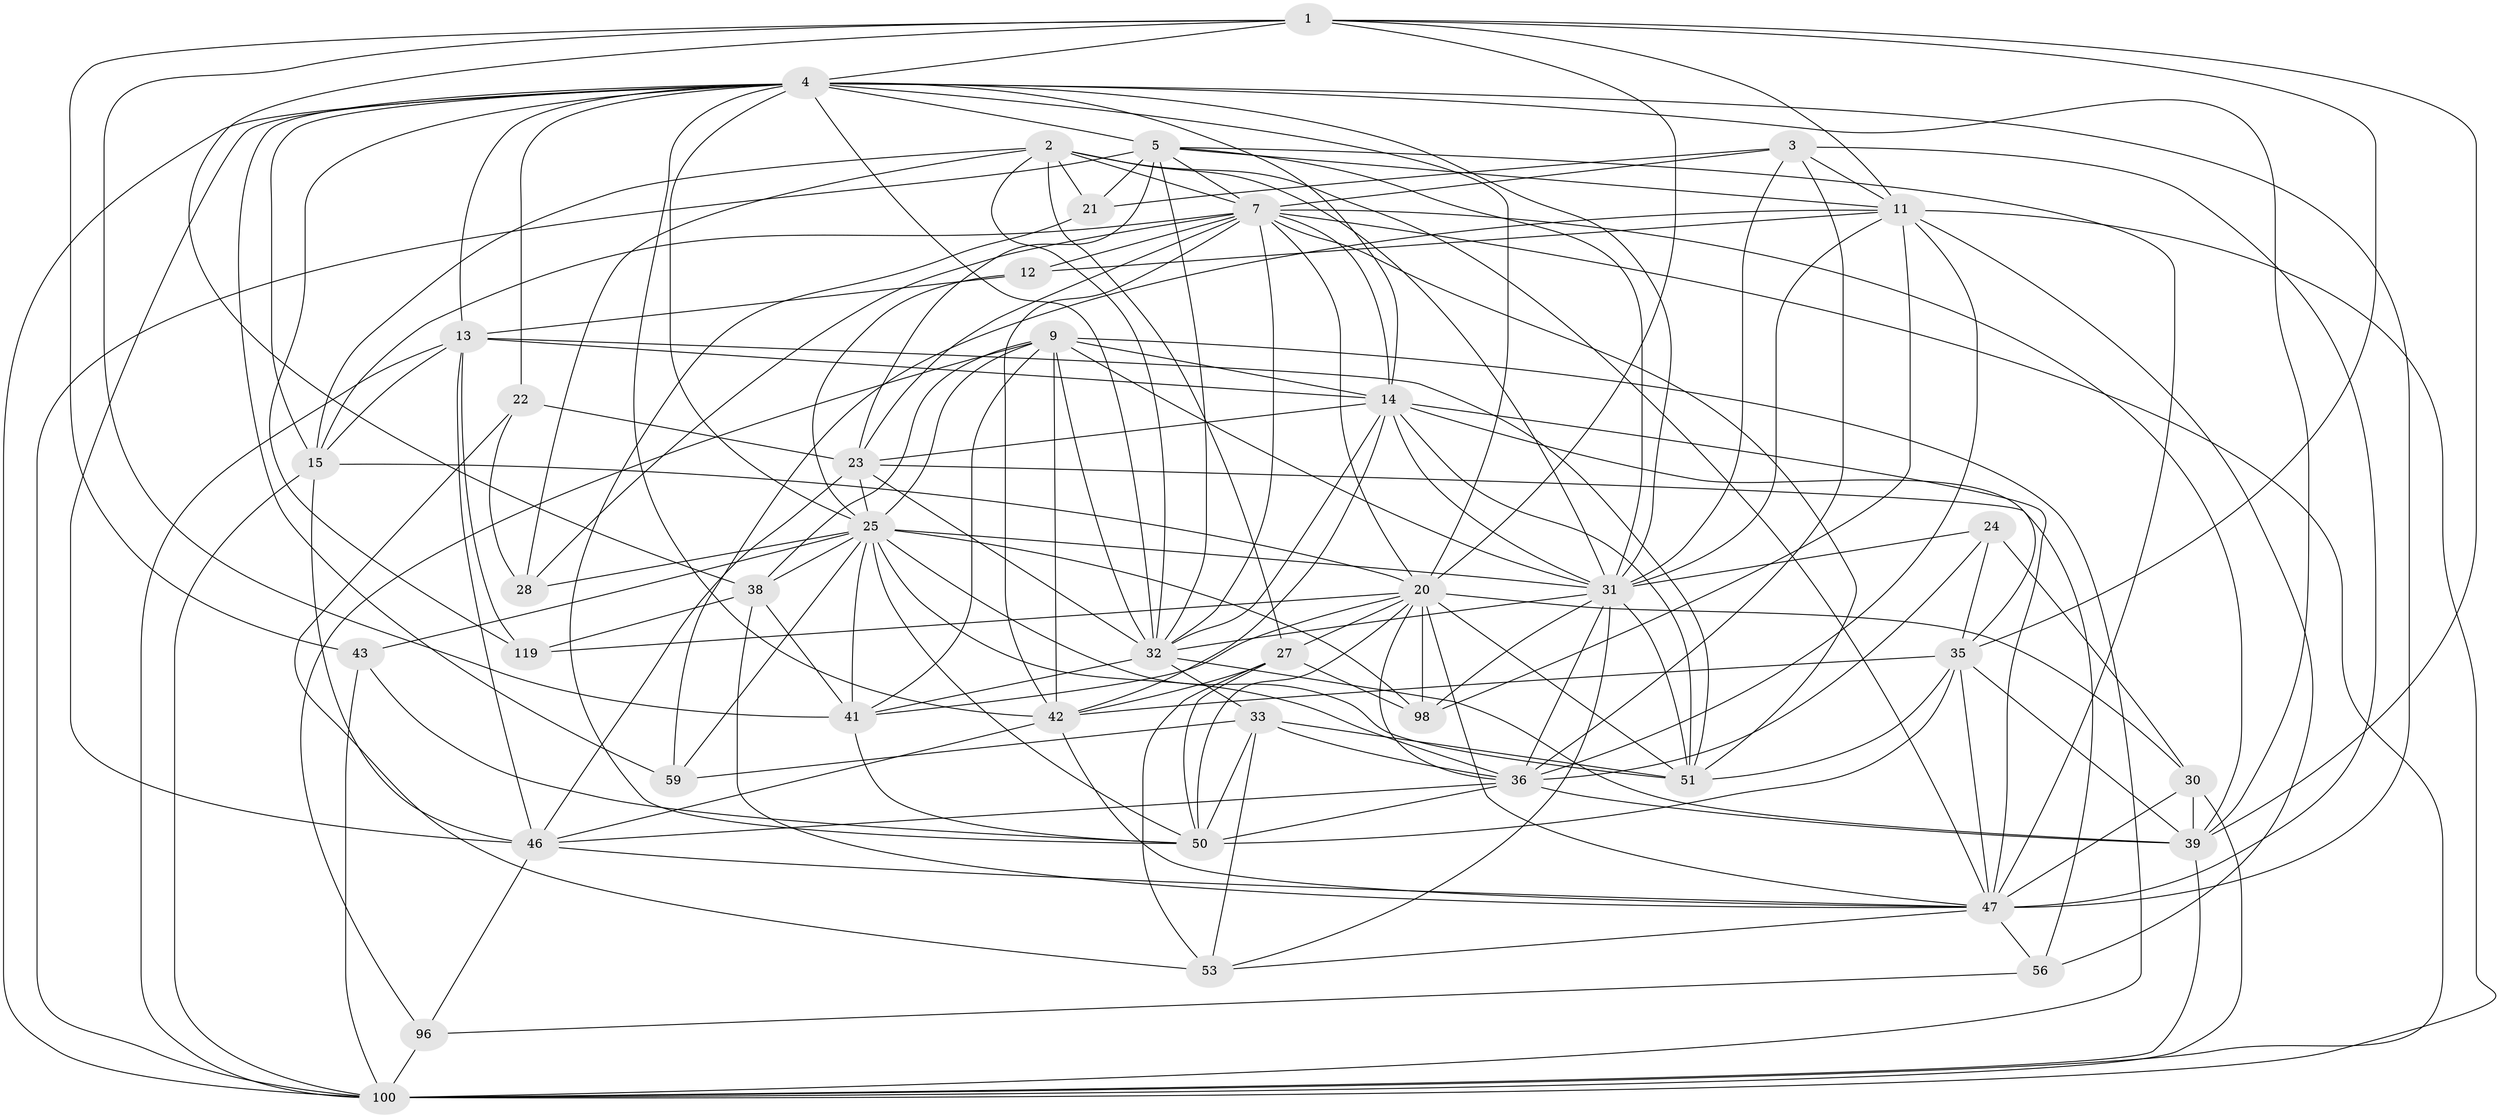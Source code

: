 // original degree distribution, {4: 1.0}
// Generated by graph-tools (version 1.1) at 2025/20/03/04/25 18:20:41]
// undirected, 42 vertices, 165 edges
graph export_dot {
graph [start="1"]
  node [color=gray90,style=filled];
  1 [super="+40+113"];
  2 [super="+34+6"];
  3 [super="+8"];
  4 [super="+17+10"];
  5 [super="+85+67+84"];
  7 [super="+86+18"];
  9 [super="+99+76"];
  11 [super="+29+80+26"];
  12;
  13 [super="+136+92"];
  14 [super="+58+61"];
  15 [super="+16+139"];
  20 [super="+65+128+64"];
  21;
  22;
  23 [super="+66+123+124"];
  24;
  25 [super="+48+37+73+69"];
  27 [super="+137+77"];
  28;
  30 [super="+88"];
  31 [super="+70+95"];
  32 [super="+45+97"];
  33 [super="+110+87"];
  35 [super="+79"];
  36 [super="+62+63"];
  38 [super="+44"];
  39 [super="+106+81"];
  41 [super="+127+126"];
  42 [super="+138+104"];
  43;
  46 [super="+105+55"];
  47 [super="+71+131+133+54"];
  50 [super="+60+83+90"];
  51 [super="+108"];
  53 [super="+134+117"];
  56;
  59;
  96;
  98 [super="+109"];
  100 [super="+118+101+111"];
  119;
  1 -- 43;
  1 -- 38;
  1 -- 39;
  1 -- 4;
  1 -- 20;
  1 -- 35;
  1 -- 11;
  1 -- 41;
  2 -- 28;
  2 -- 21;
  2 -- 32;
  2 -- 15;
  2 -- 27;
  2 -- 31;
  2 -- 7;
  2 -- 47;
  3 -- 21;
  3 -- 47;
  3 -- 11;
  3 -- 31;
  3 -- 7;
  3 -- 36;
  4 -- 32 [weight=2];
  4 -- 39;
  4 -- 42;
  4 -- 14;
  4 -- 20;
  4 -- 119;
  4 -- 59;
  4 -- 15;
  4 -- 100;
  4 -- 13;
  4 -- 22;
  4 -- 25;
  4 -- 31;
  4 -- 46;
  4 -- 5;
  4 -- 47;
  5 -- 23 [weight=2];
  5 -- 32;
  5 -- 100 [weight=2];
  5 -- 21;
  5 -- 11 [weight=2];
  5 -- 7;
  5 -- 31;
  5 -- 47;
  7 -- 39;
  7 -- 32;
  7 -- 42;
  7 -- 12;
  7 -- 14;
  7 -- 28;
  7 -- 15;
  7 -- 51;
  7 -- 20;
  7 -- 100;
  7 -- 23;
  9 -- 96;
  9 -- 42;
  9 -- 38;
  9 -- 25;
  9 -- 41 [weight=2];
  9 -- 32;
  9 -- 100;
  9 -- 14;
  9 -- 31;
  11 -- 36 [weight=2];
  11 -- 12;
  11 -- 59;
  11 -- 31;
  11 -- 56;
  11 -- 98;
  11 -- 100;
  12 -- 13;
  12 -- 25;
  13 -- 119;
  13 -- 51;
  13 -- 15;
  13 -- 46;
  13 -- 14;
  13 -- 100;
  14 -- 42;
  14 -- 35;
  14 -- 32;
  14 -- 51;
  14 -- 23 [weight=2];
  14 -- 31;
  14 -- 47;
  15 -- 20 [weight=2];
  15 -- 46;
  15 -- 100;
  20 -- 47;
  20 -- 36;
  20 -- 27;
  20 -- 30;
  20 -- 98 [weight=2];
  20 -- 50 [weight=2];
  20 -- 51;
  20 -- 119;
  20 -- 41;
  21 -- 50;
  22 -- 28;
  22 -- 53;
  22 -- 23;
  23 -- 56;
  23 -- 32;
  23 -- 46;
  23 -- 25;
  24 -- 36;
  24 -- 30;
  24 -- 35;
  24 -- 31;
  25 -- 28;
  25 -- 38;
  25 -- 50;
  25 -- 59;
  25 -- 43;
  25 -- 51;
  25 -- 98;
  25 -- 31;
  25 -- 41;
  25 -- 36;
  27 -- 98;
  27 -- 53 [weight=2];
  27 -- 50 [weight=2];
  27 -- 42;
  30 -- 39;
  30 -- 47 [weight=2];
  30 -- 100;
  31 -- 32;
  31 -- 98;
  31 -- 51;
  31 -- 53;
  31 -- 36;
  32 -- 39;
  32 -- 41;
  32 -- 33;
  33 -- 51;
  33 -- 50;
  33 -- 59;
  33 -- 53;
  33 -- 36;
  35 -- 42;
  35 -- 50;
  35 -- 39;
  35 -- 51;
  35 -- 47;
  36 -- 50 [weight=2];
  36 -- 39;
  36 -- 46;
  38 -- 119;
  38 -- 47;
  38 -- 41;
  39 -- 100;
  41 -- 50;
  42 -- 46;
  42 -- 47;
  43 -- 50;
  43 -- 100;
  46 -- 96;
  46 -- 47;
  47 -- 56;
  47 -- 53;
  56 -- 96;
  96 -- 100;
}
